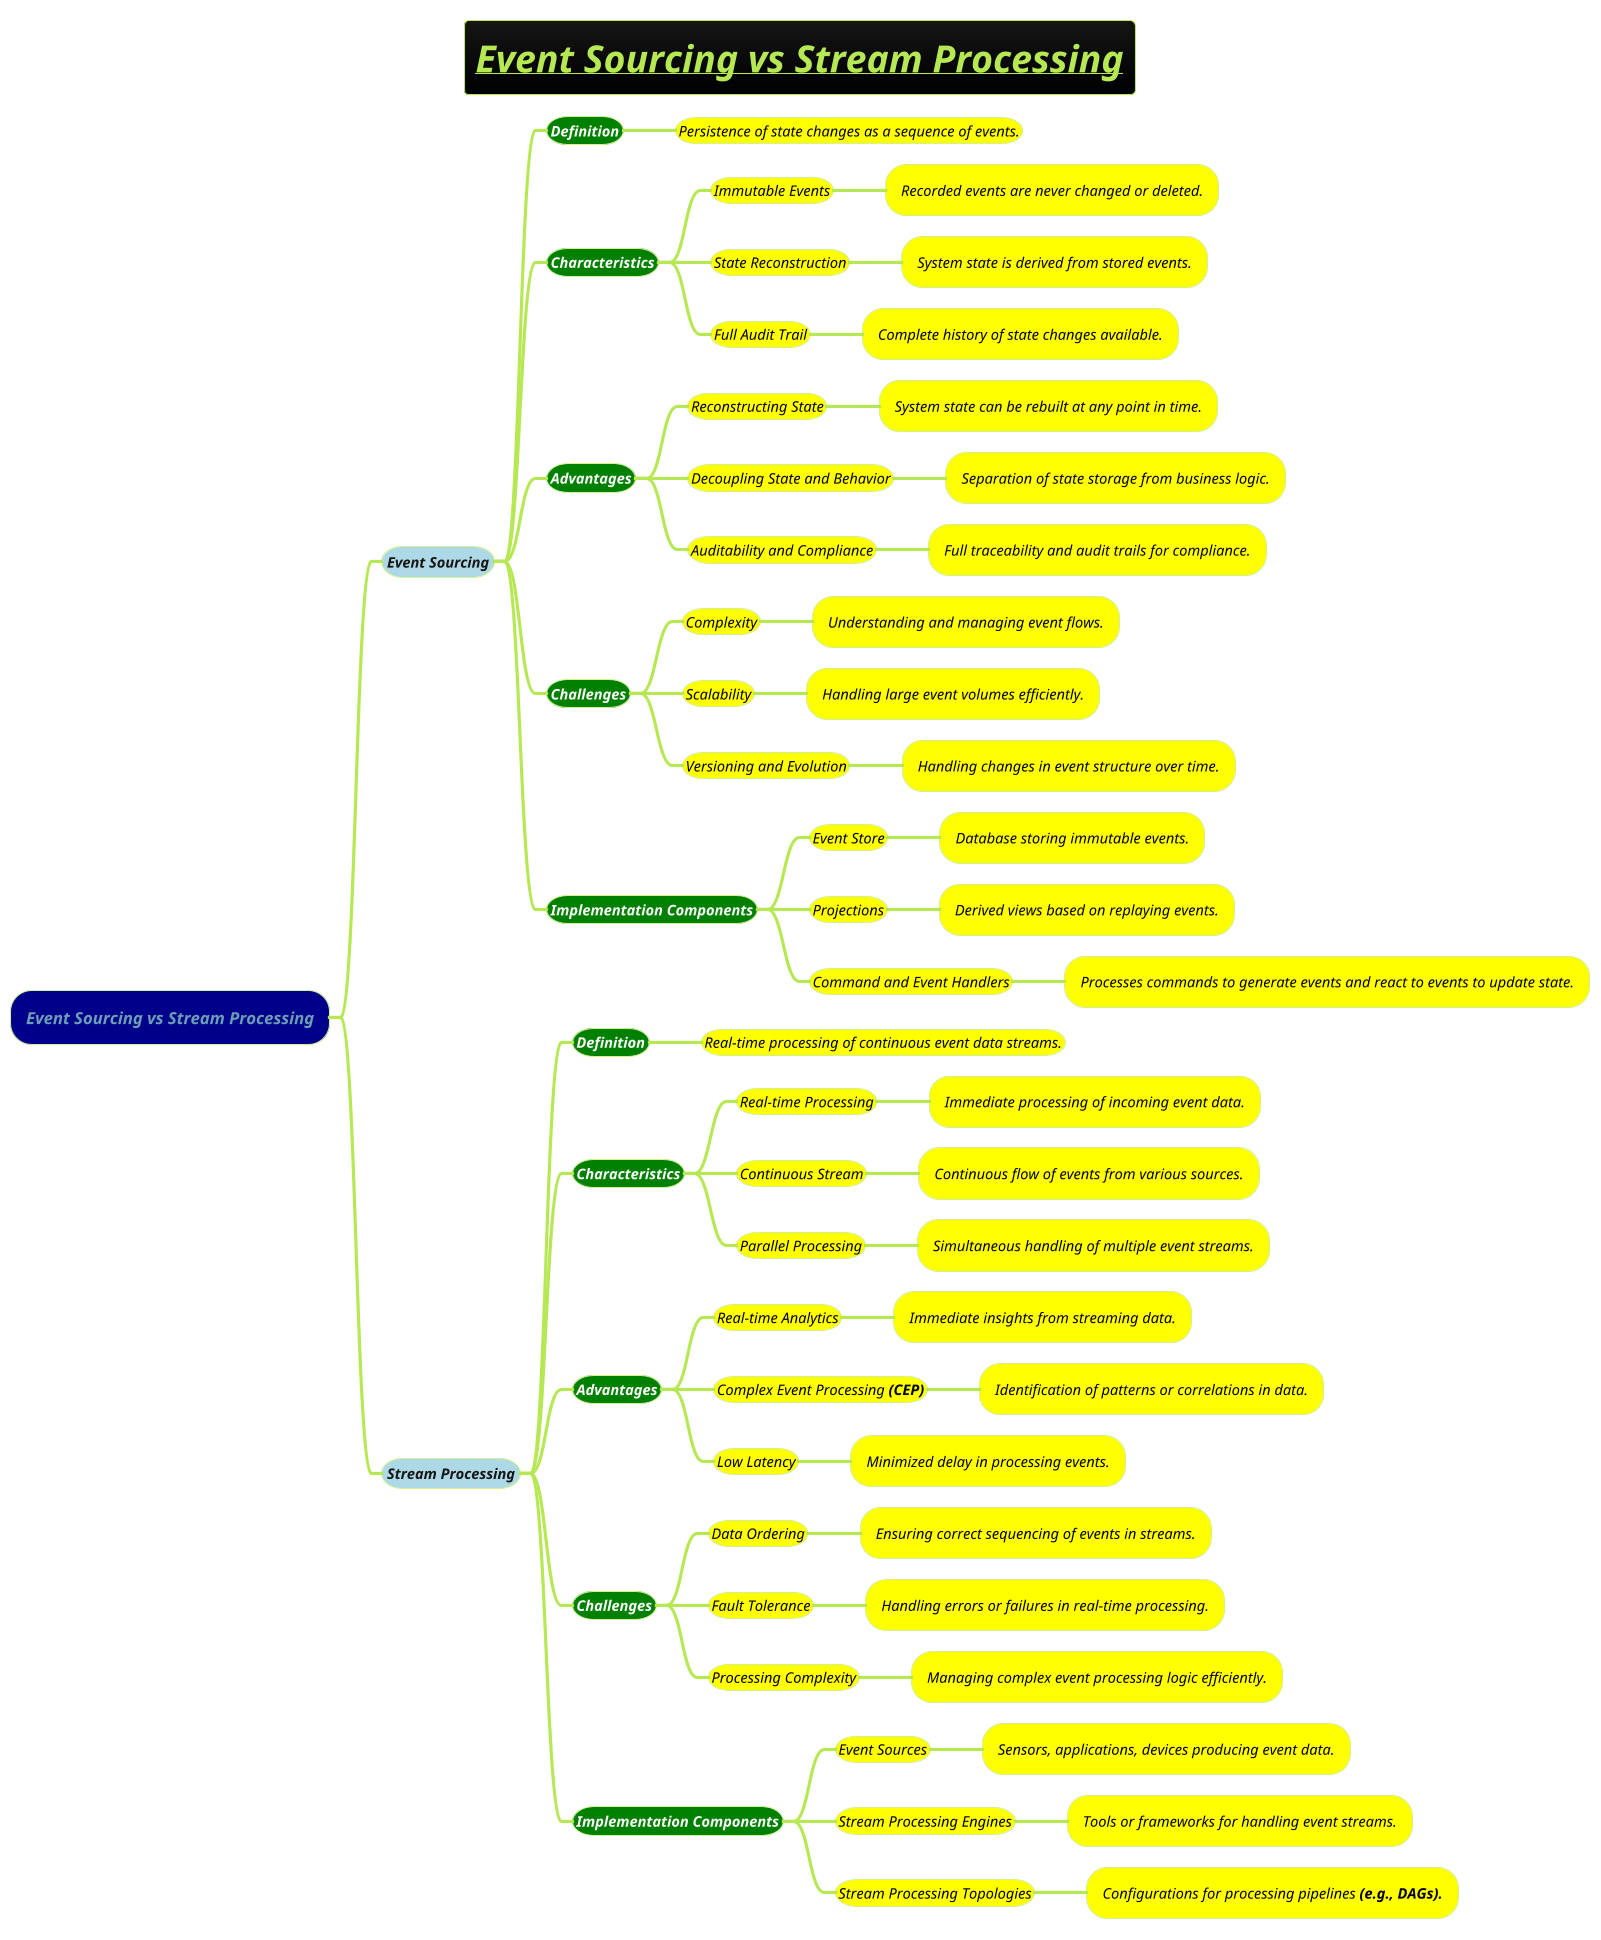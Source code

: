 @startmindmap
title =<i><b><u>Event Sourcing vs Stream Processing
!theme hacker


*[#darkblue] <i>Event Sourcing vs Stream Processing
**[#lightblue] <i><color #blac><size:14>Event Sourcing
***[#green] <b><i><color #white><size:14>Definition
****[#yellow] <i><color #black><size:14>Persistence of state changes as a sequence of events.
***[#green] <b><i><color #white><size:14>Characteristics
****[#yellow] <i><color #black><size:14>Immutable Events
*****[#yellow] <i><color #black><size:14>Recorded events are never changed or deleted.
****[#yellow] <i><color #black><size:14>State Reconstruction
*****[#yellow] <i><color #black><size:14>System state is derived from stored events.
****[#yellow] <i><color #black><size:14>Full Audit Trail
*****[#yellow] <i><color #black><size:14>Complete history of state changes available.
***[#green] <b><i><color #white><size:14>Advantages
****[#yellow] <i><color #black><size:14>Reconstructing State
*****[#yellow] <i><color #black><size:14>System state can be rebuilt at any point in time.
****[#yellow] <i><color #black><size:14>Decoupling State and Behavior
*****[#yellow] <i><color #black><size:14>Separation of state storage from business logic.
****[#yellow] <i><color #black><size:14>Auditability and Compliance
*****[#yellow] <i><color #black><size:14>Full traceability and audit trails for compliance.
***[#green] <b><i><color #white><size:14>Challenges
****[#yellow] <i><color #black><size:14>Complexity
*****[#yellow] <i><color #black><size:14>Understanding and managing event flows.
****[#yellow] <i><color #black><size:14>Scalability
*****[#yellow] <i><color #black><size:14>Handling large event volumes efficiently.
****[#yellow] <i><color #black><size:14>Versioning and Evolution
*****[#yellow] <i><color #black><size:14>Handling changes in event structure over time.
***[#green] <b><i><color #white><size:14>Implementation Components
****[#yellow] <i><color #black><size:14>Event Store
*****[#yellow] <i><color #black><size:14>Database storing immutable events.
****[#yellow] <i><color #black><size:14>Projections
*****[#yellow] <i><color #black><size:14>Derived views based on replaying events.
****[#yellow] <i><color #black><size:14>Command and Event Handlers
*****[#yellow] <i><color #black><size:14>Processes commands to generate events and react to events to update state.
**[#lightblue] <i><color #blac><size:14>Stream Processing
***[#green] <b><i><color #white><size:14>Definition
****[#yellow] <i><color #black><size:14>Real-time processing of continuous event data streams.
***[#green] <b><i><color #white><size:14>Characteristics
****[#yellow] <i><color #black><size:14>Real-time Processing
*****[#yellow] <i><color #black><size:14>Immediate processing of incoming event data.
****[#yellow] <i><color #black><size:14>Continuous Stream
*****[#yellow] <i><color #black><size:14>Continuous flow of events from various sources.
****[#yellow] <i><color #black><size:14>Parallel Processing
*****[#yellow] <i><color #black><size:14>Simultaneous handling of multiple event streams.
***[#green] <b><i><color #white><size:14>Advantages
****[#yellow] <i><color #black><size:14>Real-time Analytics
*****[#yellow] <i><color #black><size:14>Immediate insights from streaming data.
****[#yellow] <i><color #black><size:14>Complex Event Processing <b>(CEP)
*****[#yellow] <i><color #black><size:14>Identification of patterns or correlations in data.
****[#yellow] <i><color #black><size:14>Low Latency
*****[#yellow] <i><color #black><size:14>Minimized delay in processing events.
***[#green] <b><i><color #white><size:14>Challenges
****[#yellow] <i><color #black><size:14>Data Ordering
*****[#yellow] <i><color #black><size:14>Ensuring correct sequencing of events in streams.
****[#yellow] <i><color #black><size:14>Fault Tolerance
*****[#yellow] <i><color #black><size:14>Handling errors or failures in real-time processing.
****[#yellow] <i><color #black><size:14>Processing Complexity
*****[#yellow] <i><color #black><size:14>Managing complex event processing logic efficiently.
***[#green] <b><i><color #white><size:14>Implementation Components
****[#yellow] <i><color #black><size:14>Event Sources
*****[#yellow] <i><color #black><size:14>Sensors, applications, devices producing event data.
****[#yellow] <i><color #black><size:14>Stream Processing Engines
*****[#yellow] <i><color #black><size:14>Tools or frameworks for handling event streams.
****[#yellow] <i><color #black><size:14>Stream Processing Topologies
*****[#yellow] <i><color #black><size:14>Configurations for processing pipelines <b>(e.g., DAGs).

@endmindmap
